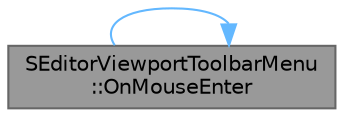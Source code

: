 digraph "SEditorViewportToolbarMenu::OnMouseEnter"
{
 // INTERACTIVE_SVG=YES
 // LATEX_PDF_SIZE
  bgcolor="transparent";
  edge [fontname=Helvetica,fontsize=10,labelfontname=Helvetica,labelfontsize=10];
  node [fontname=Helvetica,fontsize=10,shape=box,height=0.2,width=0.4];
  rankdir="LR";
  Node1 [id="Node000001",label="SEditorViewportToolbarMenu\l::OnMouseEnter",height=0.2,width=0.4,color="gray40", fillcolor="grey60", style="filled", fontcolor="black",tooltip="Called when the mouse enters a menu button."];
  Node1 -> Node1 [id="edge1_Node000001_Node000001",color="steelblue1",style="solid",tooltip=" "];
}
